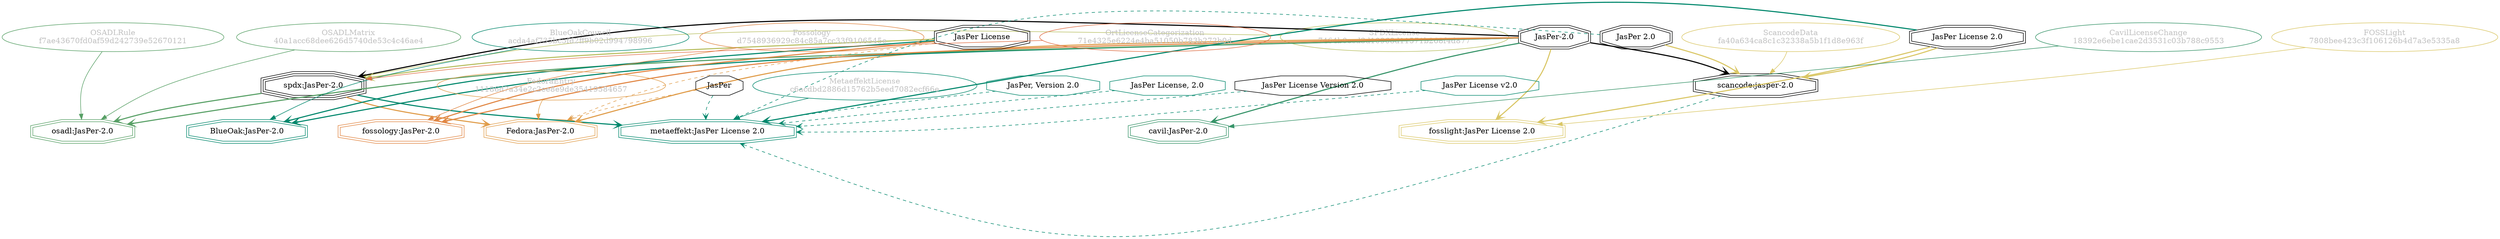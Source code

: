 strict digraph {
    node [shape=box];
    graph [splines=curved];
    2401 [label="SPDXLicense\n7464b0ecd3d10968d11571b268f4d877"
         ,fontcolor=gray
         ,color="#b8bf62"
         ,fillcolor="beige;1"
         ,shape=ellipse];
    2402 [label="spdx:JasPer-2.0"
         ,shape=tripleoctagon];
    2403 [label="JasPer-2.0"
         ,shape=doubleoctagon];
    2404 [label="JasPer License"
         ,shape=doubleoctagon];
    6831 [label="FedoraEntry\n11186d7a34e2c2ee8e9de35419584657"
         ,fontcolor=gray
         ,color="#e09d4b"
         ,fillcolor="beige;1"
         ,shape=ellipse];
    6832 [label="Fedora:JasPer-2.0"
         ,color="#e09d4b"
         ,shape=doubleoctagon];
    6833 [label=JasPer
         ,shape=octagon];
    8855 [label="BlueOakCouncil\nacda4af735bc5fd2ff9b02d994798996"
         ,fontcolor=gray
         ,color="#00876c"
         ,fillcolor="beige;1"
         ,shape=ellipse];
    8856 [label="BlueOak:JasPer-2.0"
         ,color="#00876c"
         ,shape=doubleoctagon];
    9613 [label="OSADLRule\nf7ae43670fd0af59d242739e52670121"
         ,fontcolor=gray
         ,color="#58a066"
         ,fillcolor="beige;1"
         ,shape=ellipse];
    9614 [label="osadl:JasPer-2.0"
         ,color="#58a066"
         ,shape=doubleoctagon];
    9896 [label="OSADLMatrix\n40a1acc68dee626d5740de53c4c46ae4"
         ,fontcolor=gray
         ,color="#58a066"
         ,fillcolor="beige;1"
         ,shape=ellipse];
    17820 [label="ScancodeData\nfa40a634ca8c1c32338a5b1f1d8e963f"
          ,fontcolor=gray
          ,color="#dac767"
          ,fillcolor="beige;1"
          ,shape=ellipse];
    17821 [label="scancode:jasper-2.0"
          ,shape=doubleoctagon];
    17822 [label="JasPer 2.0"
          ,shape=doubleoctagon];
    17823 [label="JasPer License 2.0"
          ,shape=doubleoctagon];
    27833 [label="Fossology\nd7548936929c84c85a7cc33f9106545e"
          ,fontcolor=gray
          ,color="#e18745"
          ,fillcolor="beige;1"
          ,shape=ellipse];
    27834 [label="fossology:JasPer-2.0"
          ,color="#e18745"
          ,shape=doubleoctagon];
    28776 [label="OrtLicenseCategorization\n71e4325e6224e4ba51050b783b272b0d"
          ,fontcolor=gray
          ,color="#e06f45"
          ,fillcolor="beige;1"
          ,shape=ellipse];
    37014 [label="CavilLicenseChange\n18392e6ebe1cae2d3531c03b788c9553"
          ,fontcolor=gray
          ,color="#379469"
          ,fillcolor="beige;1"
          ,shape=ellipse];
    37015 [label="cavil:JasPer-2.0"
          ,color="#379469"
          ,shape=doubleoctagon];
    44060 [label="MetaeffektLicense\nc6acdbd2886d15762b5eed7082ecf66e"
          ,fontcolor=gray
          ,color="#00876c"
          ,fillcolor="beige;1"
          ,shape=ellipse];
    44061 [label="metaeffekt:JasPer License 2.0"
          ,color="#00876c"
          ,shape=doubleoctagon];
    44062 [label="JasPer, Version 2.0"
          ,color="#00876c"
          ,shape=octagon];
    44063 [label="JasPer License, 2.0"
          ,color="#00876c"
          ,shape=octagon];
    44064 [label="JasPer License Version 2.0"
          ,shape=octagon];
    44065 [label="JasPer License v2.0"
          ,color="#00876c"
          ,shape=octagon];
    50994 [label="FOSSLight\n7808bee423c3f106126b4d7a3e5335a8"
          ,fontcolor=gray
          ,color="#dac767"
          ,fillcolor="beige;1"
          ,shape=ellipse];
    50995 [label="fosslight:JasPer License 2.0"
          ,color="#dac767"
          ,shape=doubleoctagon];
    2401 -> 2402 [weight=0.5
                 ,color="#b8bf62"];
    2402 -> 6832 [style=bold
                 ,arrowhead=vee
                 ,weight=0.7
                 ,color="#e09d4b"];
    2402 -> 9614 [style=bold
                 ,arrowhead=vee
                 ,weight=0.7
                 ,color="#58a066"];
    2402 -> 44061 [style=bold
                  ,arrowhead=vee
                  ,weight=0.7
                  ,color="#00876c"];
    2403 -> 2402 [style=bold
                 ,arrowhead=vee
                 ,weight=0.7];
    2403 -> 6832 [style=bold
                 ,arrowhead=vee
                 ,weight=0.7
                 ,color="#e09d4b"];
    2403 -> 8856 [style=bold
                 ,arrowhead=vee
                 ,weight=0.7
                 ,color="#00876c"];
    2403 -> 9614 [style=bold
                 ,arrowhead=vee
                 ,weight=0.7
                 ,color="#58a066"];
    2403 -> 17821 [style=bold
                  ,arrowhead=vee
                  ,weight=0.7];
    2403 -> 27834 [style=bold
                  ,arrowhead=vee
                  ,weight=0.7
                  ,color="#e18745"];
    2403 -> 37015 [style=bold
                  ,arrowhead=vee
                  ,weight=0.7
                  ,color="#379469"];
    2403 -> 37015 [style=bold
                  ,arrowhead=vee
                  ,weight=0.7
                  ,color="#379469"];
    2403 -> 50995 [style=bold
                  ,arrowhead=vee
                  ,weight=0.7
                  ,color="#dac767"];
    2404 -> 2402 [style=bold
                 ,arrowhead=vee
                 ,weight=0.7
                 ,color="#b8bf62"];
    2404 -> 6832 [style=dashed
                 ,arrowhead=vee
                 ,weight=0.5
                 ,color="#e09d4b"];
    2404 -> 8856 [style=bold
                 ,arrowhead=vee
                 ,weight=0.7
                 ,color="#00876c"];
    2404 -> 27834 [style=bold
                  ,arrowhead=vee
                  ,weight=0.7
                  ,color="#e18745"];
    6831 -> 6832 [weight=0.5
                 ,color="#e09d4b"];
    6833 -> 6832 [style=dashed
                 ,arrowhead=vee
                 ,weight=0.5
                 ,color="#e09d4b"];
    6833 -> 44061 [style=dashed
                  ,arrowhead=vee
                  ,weight=0.5
                  ,color="#00876c"];
    8855 -> 8856 [weight=0.5
                 ,color="#00876c"];
    9613 -> 9614 [weight=0.5
                 ,color="#58a066"];
    9896 -> 9614 [weight=0.5
                 ,color="#58a066"];
    17820 -> 17821 [weight=0.5
                   ,color="#dac767"];
    17821 -> 44061 [style=dashed
                   ,arrowhead=vee
                   ,weight=0.5
                   ,color="#00876c"];
    17822 -> 17821 [style=bold
                   ,arrowhead=vee
                   ,weight=0.7
                   ,color="#dac767"];
    17822 -> 44061 [style=dashed
                   ,arrowhead=vee
                   ,weight=0.5
                   ,color="#00876c"];
    17823 -> 17821 [style=bold
                   ,arrowhead=vee
                   ,weight=0.7
                   ,color="#dac767"];
    17823 -> 44061 [style=bold
                   ,arrowhead=vee
                   ,weight=0.7
                   ,color="#00876c"];
    17823 -> 50995 [style=bold
                   ,arrowhead=vee
                   ,weight=0.7
                   ,color="#dac767"];
    27833 -> 27834 [weight=0.5
                   ,color="#e18745"];
    28776 -> 2402 [weight=0.5
                  ,color="#e06f45"];
    37014 -> 37015 [weight=0.5
                   ,color="#379469"];
    44060 -> 44061 [weight=0.5
                   ,color="#00876c"];
    44062 -> 44061 [style=dashed
                   ,arrowhead=vee
                   ,weight=0.5
                   ,color="#00876c"];
    44063 -> 44061 [style=dashed
                   ,arrowhead=vee
                   ,weight=0.5
                   ,color="#00876c"];
    44064 -> 44061 [style=dashed
                   ,arrowhead=vee
                   ,weight=0.5
                   ,color="#00876c"];
    44065 -> 44061 [style=dashed
                   ,arrowhead=vee
                   ,weight=0.5
                   ,color="#00876c"];
    50994 -> 50995 [weight=0.5
                   ,color="#dac767"];
}
